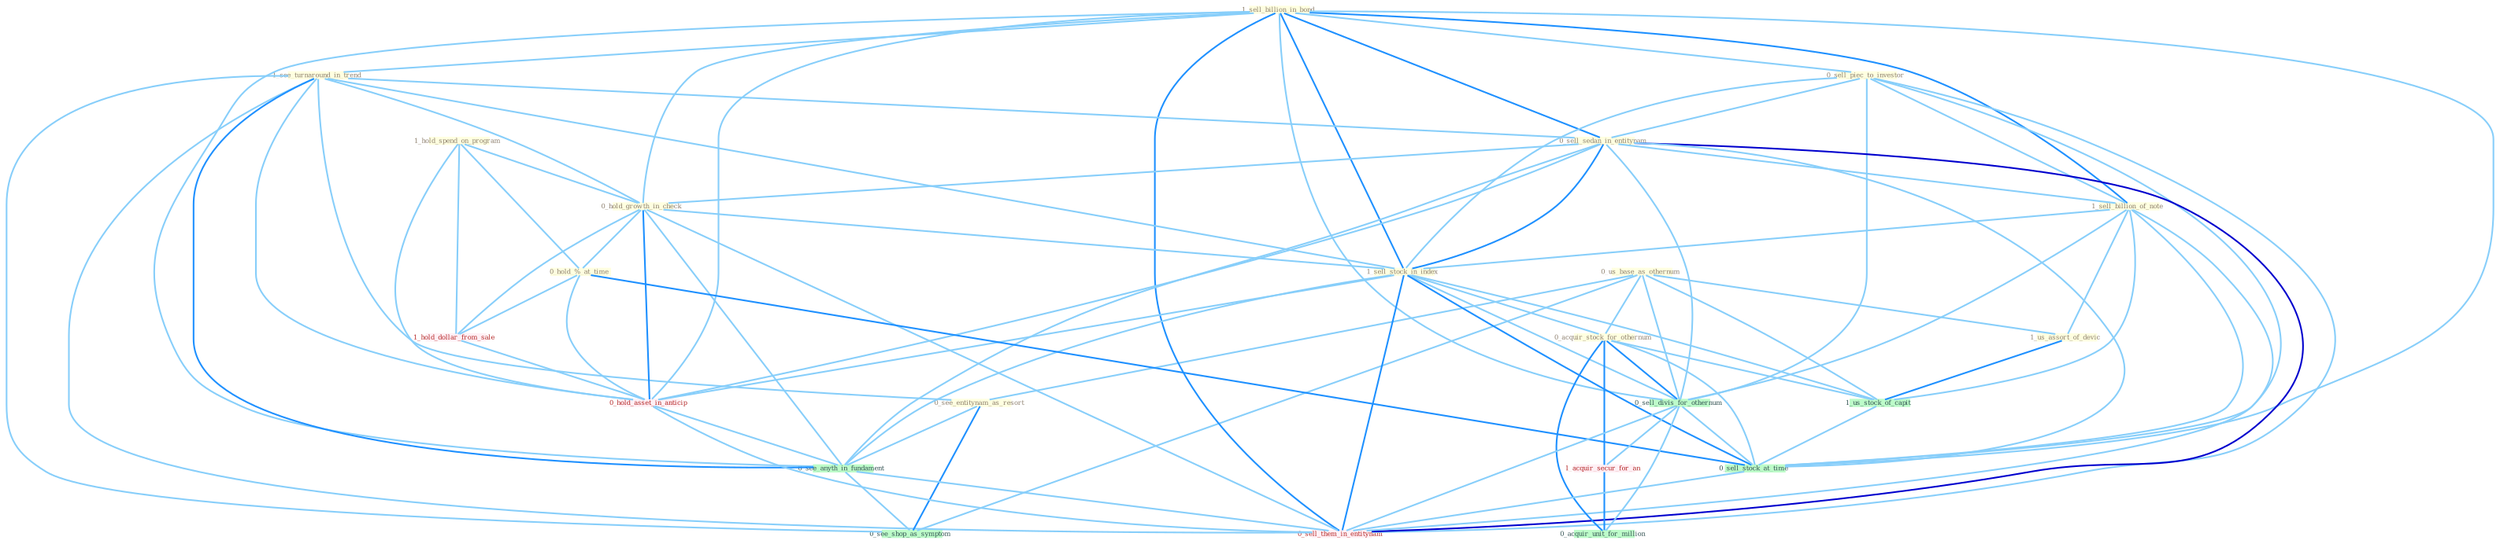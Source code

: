Graph G{ 
    node
    [shape=polygon,style=filled,width=.5,height=.06,color="#BDFCC9",fixedsize=true,fontsize=4,
    fontcolor="#2f4f4f"];
    {node
    [color="#ffffe0", fontcolor="#8b7d6b"] "0_us_base_as_othernum " "1_sell_billion_in_bond " "1_see_turnaround_in_trend " "0_sell_piec_to_investor " "1_hold_spend_on_program " "0_sell_sedan_in_entitynam " "0_see_entitynam_as_resort " "0_hold_growth_in_check " "1_sell_billion_of_note " "1_sell_stock_in_index " "0_hold_%_at_time " "1_us_assort_of_devic " "0_acquir_stock_for_othernum "}
{node [color="#fff0f5", fontcolor="#b22222"] "1_acquir_secur_for_an " "1_hold_dollar_from_sale " "0_hold_asset_in_anticip " "0_sell_them_in_entitynam "}
edge [color="#B0E2FF"];

	"0_us_base_as_othernum " -- "0_see_entitynam_as_resort " [w="1", color="#87cefa" ];
	"0_us_base_as_othernum " -- "1_us_assort_of_devic " [w="1", color="#87cefa" ];
	"0_us_base_as_othernum " -- "0_acquir_stock_for_othernum " [w="1", color="#87cefa" ];
	"0_us_base_as_othernum " -- "0_sell_divis_for_othernum " [w="1", color="#87cefa" ];
	"0_us_base_as_othernum " -- "1_us_stock_of_capit " [w="1", color="#87cefa" ];
	"0_us_base_as_othernum " -- "0_see_shop_as_symptom " [w="1", color="#87cefa" ];
	"1_sell_billion_in_bond " -- "1_see_turnaround_in_trend " [w="1", color="#87cefa" ];
	"1_sell_billion_in_bond " -- "0_sell_piec_to_investor " [w="1", color="#87cefa" ];
	"1_sell_billion_in_bond " -- "0_sell_sedan_in_entitynam " [w="2", color="#1e90ff" , len=0.8];
	"1_sell_billion_in_bond " -- "0_hold_growth_in_check " [w="1", color="#87cefa" ];
	"1_sell_billion_in_bond " -- "1_sell_billion_of_note " [w="2", color="#1e90ff" , len=0.8];
	"1_sell_billion_in_bond " -- "1_sell_stock_in_index " [w="2", color="#1e90ff" , len=0.8];
	"1_sell_billion_in_bond " -- "0_sell_divis_for_othernum " [w="1", color="#87cefa" ];
	"1_sell_billion_in_bond " -- "0_hold_asset_in_anticip " [w="1", color="#87cefa" ];
	"1_sell_billion_in_bond " -- "0_sell_stock_at_time " [w="1", color="#87cefa" ];
	"1_sell_billion_in_bond " -- "0_see_anyth_in_fundament " [w="1", color="#87cefa" ];
	"1_sell_billion_in_bond " -- "0_sell_them_in_entitynam " [w="2", color="#1e90ff" , len=0.8];
	"1_see_turnaround_in_trend " -- "0_sell_sedan_in_entitynam " [w="1", color="#87cefa" ];
	"1_see_turnaround_in_trend " -- "0_see_entitynam_as_resort " [w="1", color="#87cefa" ];
	"1_see_turnaround_in_trend " -- "0_hold_growth_in_check " [w="1", color="#87cefa" ];
	"1_see_turnaround_in_trend " -- "1_sell_stock_in_index " [w="1", color="#87cefa" ];
	"1_see_turnaround_in_trend " -- "0_hold_asset_in_anticip " [w="1", color="#87cefa" ];
	"1_see_turnaround_in_trend " -- "0_see_anyth_in_fundament " [w="2", color="#1e90ff" , len=0.8];
	"1_see_turnaround_in_trend " -- "0_see_shop_as_symptom " [w="1", color="#87cefa" ];
	"1_see_turnaround_in_trend " -- "0_sell_them_in_entitynam " [w="1", color="#87cefa" ];
	"0_sell_piec_to_investor " -- "0_sell_sedan_in_entitynam " [w="1", color="#87cefa" ];
	"0_sell_piec_to_investor " -- "1_sell_billion_of_note " [w="1", color="#87cefa" ];
	"0_sell_piec_to_investor " -- "1_sell_stock_in_index " [w="1", color="#87cefa" ];
	"0_sell_piec_to_investor " -- "0_sell_divis_for_othernum " [w="1", color="#87cefa" ];
	"0_sell_piec_to_investor " -- "0_sell_stock_at_time " [w="1", color="#87cefa" ];
	"0_sell_piec_to_investor " -- "0_sell_them_in_entitynam " [w="1", color="#87cefa" ];
	"1_hold_spend_on_program " -- "0_hold_growth_in_check " [w="1", color="#87cefa" ];
	"1_hold_spend_on_program " -- "0_hold_%_at_time " [w="1", color="#87cefa" ];
	"1_hold_spend_on_program " -- "1_hold_dollar_from_sale " [w="1", color="#87cefa" ];
	"1_hold_spend_on_program " -- "0_hold_asset_in_anticip " [w="1", color="#87cefa" ];
	"0_sell_sedan_in_entitynam " -- "0_hold_growth_in_check " [w="1", color="#87cefa" ];
	"0_sell_sedan_in_entitynam " -- "1_sell_billion_of_note " [w="1", color="#87cefa" ];
	"0_sell_sedan_in_entitynam " -- "1_sell_stock_in_index " [w="2", color="#1e90ff" , len=0.8];
	"0_sell_sedan_in_entitynam " -- "0_sell_divis_for_othernum " [w="1", color="#87cefa" ];
	"0_sell_sedan_in_entitynam " -- "0_hold_asset_in_anticip " [w="1", color="#87cefa" ];
	"0_sell_sedan_in_entitynam " -- "0_sell_stock_at_time " [w="1", color="#87cefa" ];
	"0_sell_sedan_in_entitynam " -- "0_see_anyth_in_fundament " [w="1", color="#87cefa" ];
	"0_sell_sedan_in_entitynam " -- "0_sell_them_in_entitynam " [w="3", color="#0000cd" , len=0.6];
	"0_see_entitynam_as_resort " -- "0_see_anyth_in_fundament " [w="1", color="#87cefa" ];
	"0_see_entitynam_as_resort " -- "0_see_shop_as_symptom " [w="2", color="#1e90ff" , len=0.8];
	"0_hold_growth_in_check " -- "1_sell_stock_in_index " [w="1", color="#87cefa" ];
	"0_hold_growth_in_check " -- "0_hold_%_at_time " [w="1", color="#87cefa" ];
	"0_hold_growth_in_check " -- "1_hold_dollar_from_sale " [w="1", color="#87cefa" ];
	"0_hold_growth_in_check " -- "0_hold_asset_in_anticip " [w="2", color="#1e90ff" , len=0.8];
	"0_hold_growth_in_check " -- "0_see_anyth_in_fundament " [w="1", color="#87cefa" ];
	"0_hold_growth_in_check " -- "0_sell_them_in_entitynam " [w="1", color="#87cefa" ];
	"1_sell_billion_of_note " -- "1_sell_stock_in_index " [w="1", color="#87cefa" ];
	"1_sell_billion_of_note " -- "1_us_assort_of_devic " [w="1", color="#87cefa" ];
	"1_sell_billion_of_note " -- "0_sell_divis_for_othernum " [w="1", color="#87cefa" ];
	"1_sell_billion_of_note " -- "1_us_stock_of_capit " [w="1", color="#87cefa" ];
	"1_sell_billion_of_note " -- "0_sell_stock_at_time " [w="1", color="#87cefa" ];
	"1_sell_billion_of_note " -- "0_sell_them_in_entitynam " [w="1", color="#87cefa" ];
	"1_sell_stock_in_index " -- "0_acquir_stock_for_othernum " [w="1", color="#87cefa" ];
	"1_sell_stock_in_index " -- "0_sell_divis_for_othernum " [w="1", color="#87cefa" ];
	"1_sell_stock_in_index " -- "1_us_stock_of_capit " [w="1", color="#87cefa" ];
	"1_sell_stock_in_index " -- "0_hold_asset_in_anticip " [w="1", color="#87cefa" ];
	"1_sell_stock_in_index " -- "0_sell_stock_at_time " [w="2", color="#1e90ff" , len=0.8];
	"1_sell_stock_in_index " -- "0_see_anyth_in_fundament " [w="1", color="#87cefa" ];
	"1_sell_stock_in_index " -- "0_sell_them_in_entitynam " [w="2", color="#1e90ff" , len=0.8];
	"0_hold_%_at_time " -- "1_hold_dollar_from_sale " [w="1", color="#87cefa" ];
	"0_hold_%_at_time " -- "0_hold_asset_in_anticip " [w="1", color="#87cefa" ];
	"0_hold_%_at_time " -- "0_sell_stock_at_time " [w="2", color="#1e90ff" , len=0.8];
	"1_us_assort_of_devic " -- "1_us_stock_of_capit " [w="2", color="#1e90ff" , len=0.8];
	"0_acquir_stock_for_othernum " -- "0_sell_divis_for_othernum " [w="2", color="#1e90ff" , len=0.8];
	"0_acquir_stock_for_othernum " -- "1_acquir_secur_for_an " [w="2", color="#1e90ff" , len=0.8];
	"0_acquir_stock_for_othernum " -- "1_us_stock_of_capit " [w="1", color="#87cefa" ];
	"0_acquir_stock_for_othernum " -- "0_sell_stock_at_time " [w="1", color="#87cefa" ];
	"0_acquir_stock_for_othernum " -- "0_acquir_unit_for_million " [w="2", color="#1e90ff" , len=0.8];
	"0_sell_divis_for_othernum " -- "1_acquir_secur_for_an " [w="1", color="#87cefa" ];
	"0_sell_divis_for_othernum " -- "0_sell_stock_at_time " [w="1", color="#87cefa" ];
	"0_sell_divis_for_othernum " -- "0_acquir_unit_for_million " [w="1", color="#87cefa" ];
	"0_sell_divis_for_othernum " -- "0_sell_them_in_entitynam " [w="1", color="#87cefa" ];
	"1_acquir_secur_for_an " -- "0_acquir_unit_for_million " [w="2", color="#1e90ff" , len=0.8];
	"1_us_stock_of_capit " -- "0_sell_stock_at_time " [w="1", color="#87cefa" ];
	"1_hold_dollar_from_sale " -- "0_hold_asset_in_anticip " [w="1", color="#87cefa" ];
	"0_hold_asset_in_anticip " -- "0_see_anyth_in_fundament " [w="1", color="#87cefa" ];
	"0_hold_asset_in_anticip " -- "0_sell_them_in_entitynam " [w="1", color="#87cefa" ];
	"0_sell_stock_at_time " -- "0_sell_them_in_entitynam " [w="1", color="#87cefa" ];
	"0_see_anyth_in_fundament " -- "0_see_shop_as_symptom " [w="1", color="#87cefa" ];
	"0_see_anyth_in_fundament " -- "0_sell_them_in_entitynam " [w="1", color="#87cefa" ];
}
